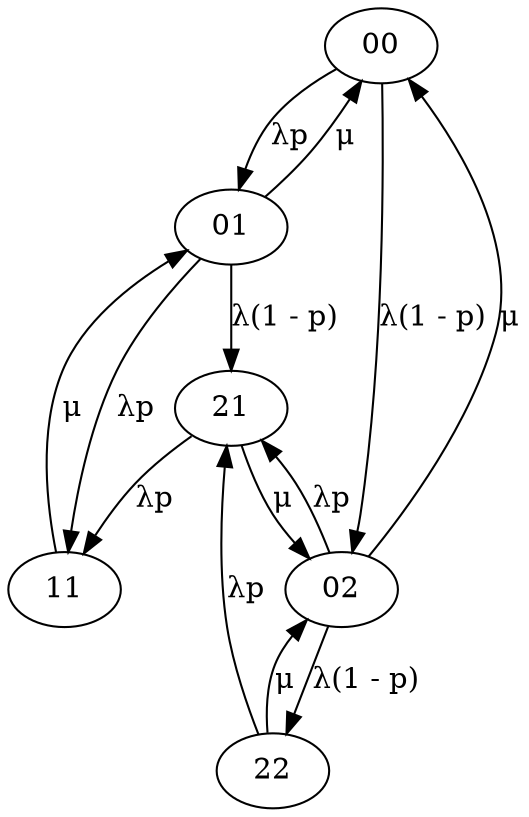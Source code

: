 #!/usr/bin/env xdot

digraph system {
    00 -> 01 [label="λp"]
    00 -> 02 [label="λ(1 - p)"]

    01 -> 00 [label="μ"]
    01 -> 11 [label="λp"]
    01 -> 21 [label="λ(1 - p)"]

    02 -> 22 [label="λ(1 - p)"]
    02 -> 21 [label="λp"]
    02 -> 00 [label="μ"]

    11 -> 01 [label="μ"]

    21 -> 02 [label="μ"]
    21 -> 11 [label="λp"]

    22 -> 02 [label="μ"]
    22 -> 21 [label="λp"]
}
